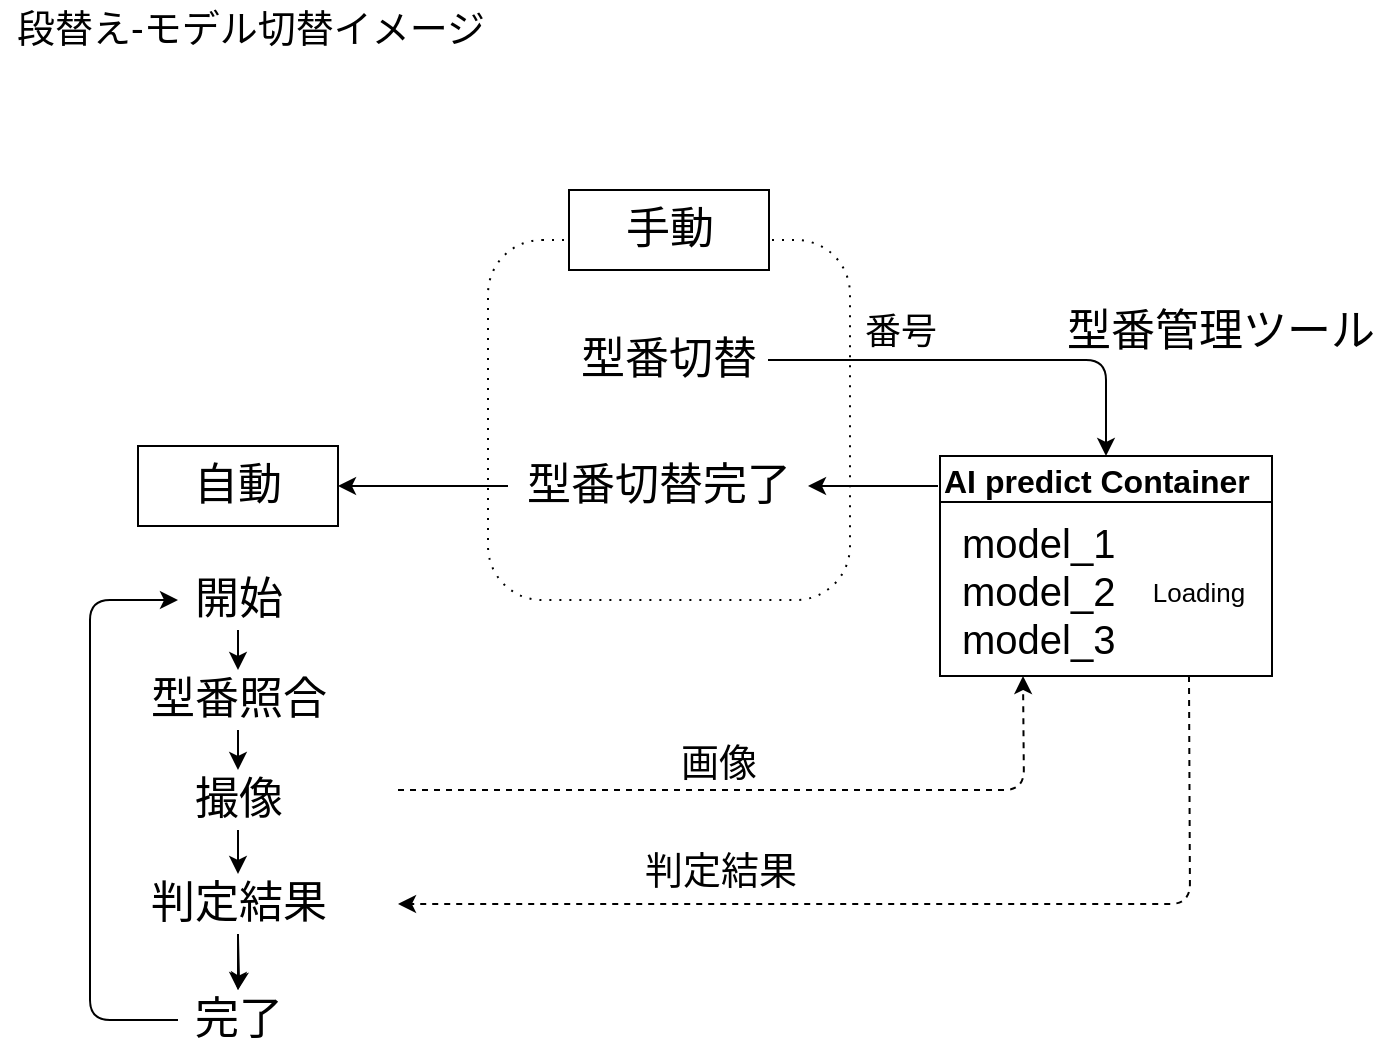 <mxfile version="14.7.2" type="github">
  <diagram id="TVi3OnERb6zxaFSywoh0" name="ページ1">
    <mxGraphModel dx="1221" dy="645" grid="1" gridSize="10" guides="1" tooltips="1" connect="1" arrows="1" fold="1" page="1" pageScale="1" pageWidth="827" pageHeight="1169" math="0" shadow="0">
      <root>
        <mxCell id="0" />
        <mxCell id="1" parent="0" />
        <mxCell id="_5_XGm11aLBnIrOVUH_l-57" value="" style="rounded=1;whiteSpace=wrap;html=1;fontSize=20;align=left;dashed=1;dashPattern=1 4;" parent="1" vertex="1">
          <mxGeometry x="279" y="160" width="181" height="180" as="geometry" />
        </mxCell>
        <mxCell id="_5_XGm11aLBnIrOVUH_l-2" value="手動" style="rounded=0;whiteSpace=wrap;html=1;fontSize=22;" parent="1" vertex="1">
          <mxGeometry x="319.5" y="135" width="100" height="40" as="geometry" />
        </mxCell>
        <mxCell id="_5_XGm11aLBnIrOVUH_l-3" value="自動" style="rounded=0;whiteSpace=wrap;html=1;fontSize=22;" parent="1" vertex="1">
          <mxGeometry x="104" y="263" width="100" height="40" as="geometry" />
        </mxCell>
        <mxCell id="_5_XGm11aLBnIrOVUH_l-5" value="型番切替" style="text;html=1;align=center;verticalAlign=middle;resizable=0;points=[];autosize=1;strokeColor=none;fontSize=22;" parent="1" vertex="1">
          <mxGeometry x="319" y="205" width="100" height="30" as="geometry" />
        </mxCell>
        <mxCell id="_5_XGm11aLBnIrOVUH_l-6" value="開始" style="text;html=1;align=center;verticalAlign=middle;resizable=0;points=[];autosize=1;strokeColor=none;fontSize=22;" parent="1" vertex="1">
          <mxGeometry x="124" y="325" width="60" height="30" as="geometry" />
        </mxCell>
        <mxCell id="_5_XGm11aLBnIrOVUH_l-7" value="型番照合" style="text;html=1;align=center;verticalAlign=middle;resizable=0;points=[];autosize=1;strokeColor=none;fontSize=22;" parent="1" vertex="1">
          <mxGeometry x="104" y="375" width="100" height="30" as="geometry" />
        </mxCell>
        <mxCell id="_5_XGm11aLBnIrOVUH_l-8" value="撮像" style="text;html=1;align=center;verticalAlign=middle;resizable=0;points=[];autosize=1;strokeColor=none;fontSize=22;" parent="1" vertex="1">
          <mxGeometry x="124" y="425" width="60" height="30" as="geometry" />
        </mxCell>
        <mxCell id="_5_XGm11aLBnIrOVUH_l-9" value="完了" style="text;html=1;align=center;verticalAlign=middle;resizable=0;points=[];autosize=1;strokeColor=none;fontSize=22;" parent="1" vertex="1">
          <mxGeometry x="124" y="535" width="60" height="30" as="geometry" />
        </mxCell>
        <mxCell id="_5_XGm11aLBnIrOVUH_l-10" value="" style="endArrow=classic;html=1;fontSize=22;" parent="1" source="_5_XGm11aLBnIrOVUH_l-6" target="_5_XGm11aLBnIrOVUH_l-7" edge="1">
          <mxGeometry width="50" height="50" relative="1" as="geometry">
            <mxPoint x="264" y="415" as="sourcePoint" />
            <mxPoint x="314" y="365" as="targetPoint" />
          </mxGeometry>
        </mxCell>
        <mxCell id="_5_XGm11aLBnIrOVUH_l-11" value="" style="endArrow=classic;html=1;fontSize=22;" parent="1" source="_5_XGm11aLBnIrOVUH_l-7" target="_5_XGm11aLBnIrOVUH_l-8" edge="1">
          <mxGeometry width="50" height="50" relative="1" as="geometry">
            <mxPoint x="164" y="365" as="sourcePoint" />
            <mxPoint x="164" y="385" as="targetPoint" />
          </mxGeometry>
        </mxCell>
        <mxCell id="_5_XGm11aLBnIrOVUH_l-12" value="" style="endArrow=classic;html=1;fontSize=22;" parent="1" source="_5_XGm11aLBnIrOVUH_l-8" target="_5_XGm11aLBnIrOVUH_l-35" edge="1">
          <mxGeometry width="50" height="50" relative="1" as="geometry">
            <mxPoint x="174" y="375" as="sourcePoint" />
            <mxPoint x="174" y="395" as="targetPoint" />
          </mxGeometry>
        </mxCell>
        <mxCell id="_5_XGm11aLBnIrOVUH_l-15" value="型番切替完了" style="text;html=1;align=center;verticalAlign=middle;resizable=0;points=[];autosize=1;strokeColor=none;fontSize=22;" parent="1" vertex="1">
          <mxGeometry x="289" y="268" width="150" height="30" as="geometry" />
        </mxCell>
        <mxCell id="_5_XGm11aLBnIrOVUH_l-17" value="" style="endArrow=classic;html=1;fontSize=22;entryX=0.5;entryY=0;entryDx=0;entryDy=0;" parent="1" source="_5_XGm11aLBnIrOVUH_l-5" target="_5_XGm11aLBnIrOVUH_l-41" edge="1">
          <mxGeometry width="50" height="50" relative="1" as="geometry">
            <mxPoint x="191.5" y="405.0" as="sourcePoint" />
            <mxPoint x="503" y="220" as="targetPoint" />
            <Array as="points">
              <mxPoint x="588" y="220" />
            </Array>
          </mxGeometry>
        </mxCell>
        <mxCell id="_5_XGm11aLBnIrOVUH_l-18" value="番号" style="text;html=1;align=center;verticalAlign=middle;resizable=0;points=[];autosize=1;strokeColor=none;fontSize=18;" parent="1" vertex="1">
          <mxGeometry x="460" y="191" width="50" height="30" as="geometry" />
        </mxCell>
        <mxCell id="_5_XGm11aLBnIrOVUH_l-40" value="" style="edgeStyle=orthogonalEdgeStyle;rounded=0;orthogonalLoop=1;jettySize=auto;html=1;fontSize=16;" parent="1" target="_5_XGm11aLBnIrOVUH_l-9" edge="1">
          <mxGeometry relative="1" as="geometry">
            <mxPoint x="154" y="509.0" as="sourcePoint" />
          </mxGeometry>
        </mxCell>
        <mxCell id="_5_XGm11aLBnIrOVUH_l-35" value="判定結果" style="text;html=1;align=center;verticalAlign=middle;resizable=0;points=[];autosize=1;strokeColor=none;fontSize=22;" parent="1" vertex="1">
          <mxGeometry x="104" y="477" width="100" height="30" as="geometry" />
        </mxCell>
        <mxCell id="_5_XGm11aLBnIrOVUH_l-37" value="" style="endArrow=classic;html=1;fontSize=22;" parent="1" source="_5_XGm11aLBnIrOVUH_l-35" target="_5_XGm11aLBnIrOVUH_l-9" edge="1">
          <mxGeometry width="50" height="50" relative="1" as="geometry">
            <mxPoint x="164" y="465.0" as="sourcePoint" />
            <mxPoint x="164" y="490.0" as="targetPoint" />
          </mxGeometry>
        </mxCell>
        <mxCell id="_5_XGm11aLBnIrOVUH_l-41" value="AI predict Container" style="swimlane;fontSize=16;align=left;" parent="1" vertex="1">
          <mxGeometry x="505" y="268" width="166" height="110" as="geometry">
            <mxRectangle x="451" y="273" width="190" height="23" as="alternateBounds" />
          </mxGeometry>
        </mxCell>
        <mxCell id="_5_XGm11aLBnIrOVUH_l-42" value="model_1&lt;br style=&quot;font-size: 20px;&quot;&gt;model_2&lt;br style=&quot;font-size: 20px;&quot;&gt;model_3" style="text;html=1;align=left;verticalAlign=middle;resizable=0;points=[];autosize=1;strokeColor=none;fontSize=20;" parent="_5_XGm11aLBnIrOVUH_l-41" vertex="1">
          <mxGeometry x="9" y="27" width="90" height="80" as="geometry" />
        </mxCell>
        <mxCell id="_5_XGm11aLBnIrOVUH_l-49" value="Loading" style="text;html=1;align=center;verticalAlign=middle;resizable=0;points=[];autosize=1;strokeColor=none;fontSize=13;" parent="_5_XGm11aLBnIrOVUH_l-41" vertex="1">
          <mxGeometry x="99" y="58" width="60" height="20" as="geometry" />
        </mxCell>
        <mxCell id="_5_XGm11aLBnIrOVUH_l-45" value="" style="endArrow=classic;html=1;fontSize=22;" parent="1" target="_5_XGm11aLBnIrOVUH_l-15" edge="1">
          <mxGeometry width="50" height="50" relative="1" as="geometry">
            <mxPoint x="504" y="283" as="sourcePoint" />
            <mxPoint x="513" y="230" as="targetPoint" />
          </mxGeometry>
        </mxCell>
        <mxCell id="_5_XGm11aLBnIrOVUH_l-46" value="" style="endArrow=classic;html=1;fontSize=22;" parent="1" source="_5_XGm11aLBnIrOVUH_l-15" target="_5_XGm11aLBnIrOVUH_l-3" edge="1">
          <mxGeometry width="50" height="50" relative="1" as="geometry">
            <mxPoint x="514" y="293" as="sourcePoint" />
            <mxPoint x="449" y="293" as="targetPoint" />
          </mxGeometry>
        </mxCell>
        <mxCell id="_5_XGm11aLBnIrOVUH_l-47" value="" style="endArrow=classic;html=1;fontSize=22;dashed=1;exitX=0.75;exitY=1;exitDx=0;exitDy=0;" parent="1" source="_5_XGm11aLBnIrOVUH_l-41" edge="1">
          <mxGeometry width="50" height="50" relative="1" as="geometry">
            <mxPoint x="389" y="425" as="sourcePoint" />
            <mxPoint x="234" y="492" as="targetPoint" />
            <Array as="points">
              <mxPoint x="630" y="492" />
            </Array>
          </mxGeometry>
        </mxCell>
        <mxCell id="_5_XGm11aLBnIrOVUH_l-52" value="画像" style="text;html=1;align=center;verticalAlign=middle;resizable=0;points=[];autosize=1;strokeColor=none;fontSize=19;" parent="1" vertex="1">
          <mxGeometry x="369" y="407" width="50" height="30" as="geometry" />
        </mxCell>
        <mxCell id="_5_XGm11aLBnIrOVUH_l-53" value="" style="endArrow=classic;html=1;fontSize=22;dashed=1;entryX=0.25;entryY=1;entryDx=0;entryDy=0;" parent="1" target="_5_XGm11aLBnIrOVUH_l-41" edge="1">
          <mxGeometry width="50" height="50" relative="1" as="geometry">
            <mxPoint x="234" y="435" as="sourcePoint" />
            <mxPoint x="504" y="355" as="targetPoint" />
            <Array as="points">
              <mxPoint x="354" y="435" />
              <mxPoint x="547" y="435" />
            </Array>
          </mxGeometry>
        </mxCell>
        <mxCell id="_5_XGm11aLBnIrOVUH_l-54" value="判定結果" style="text;html=1;align=center;verticalAlign=middle;resizable=0;points=[];autosize=1;strokeColor=none;fontSize=19;" parent="1" vertex="1">
          <mxGeometry x="350" y="461" width="90" height="30" as="geometry" />
        </mxCell>
        <mxCell id="_5_XGm11aLBnIrOVUH_l-55" value="段替え-モデル切替イメージ" style="text;html=1;align=center;verticalAlign=middle;resizable=0;points=[];autosize=1;strokeColor=none;fontSize=19;" parent="1" vertex="1">
          <mxGeometry x="35" y="40" width="250" height="30" as="geometry" />
        </mxCell>
        <mxCell id="_5_XGm11aLBnIrOVUH_l-56" value="型番管理ツール" style="text;html=1;align=center;verticalAlign=middle;resizable=0;points=[];autosize=1;strokeColor=none;fontSize=22;" parent="1" vertex="1">
          <mxGeometry x="560" y="191" width="170" height="30" as="geometry" />
        </mxCell>
        <mxCell id="2u4nUXcnSIE-sLAxHdDF-2" value="" style="endArrow=classic;html=1;" edge="1" parent="1" source="_5_XGm11aLBnIrOVUH_l-9" target="_5_XGm11aLBnIrOVUH_l-6">
          <mxGeometry width="50" height="50" relative="1" as="geometry">
            <mxPoint x="80" y="546" as="sourcePoint" />
            <mxPoint x="60" y="360" as="targetPoint" />
            <Array as="points">
              <mxPoint x="80" y="550" />
              <mxPoint x="80" y="340" />
            </Array>
          </mxGeometry>
        </mxCell>
      </root>
    </mxGraphModel>
  </diagram>
</mxfile>
